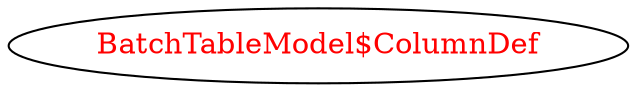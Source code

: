 digraph dependencyGraph {
 concentrate=true;
 ranksep="2.0";
 rankdir="LR"; 
 splines="ortho";
"BatchTableModel$ColumnDef" [fontcolor="red"];
}